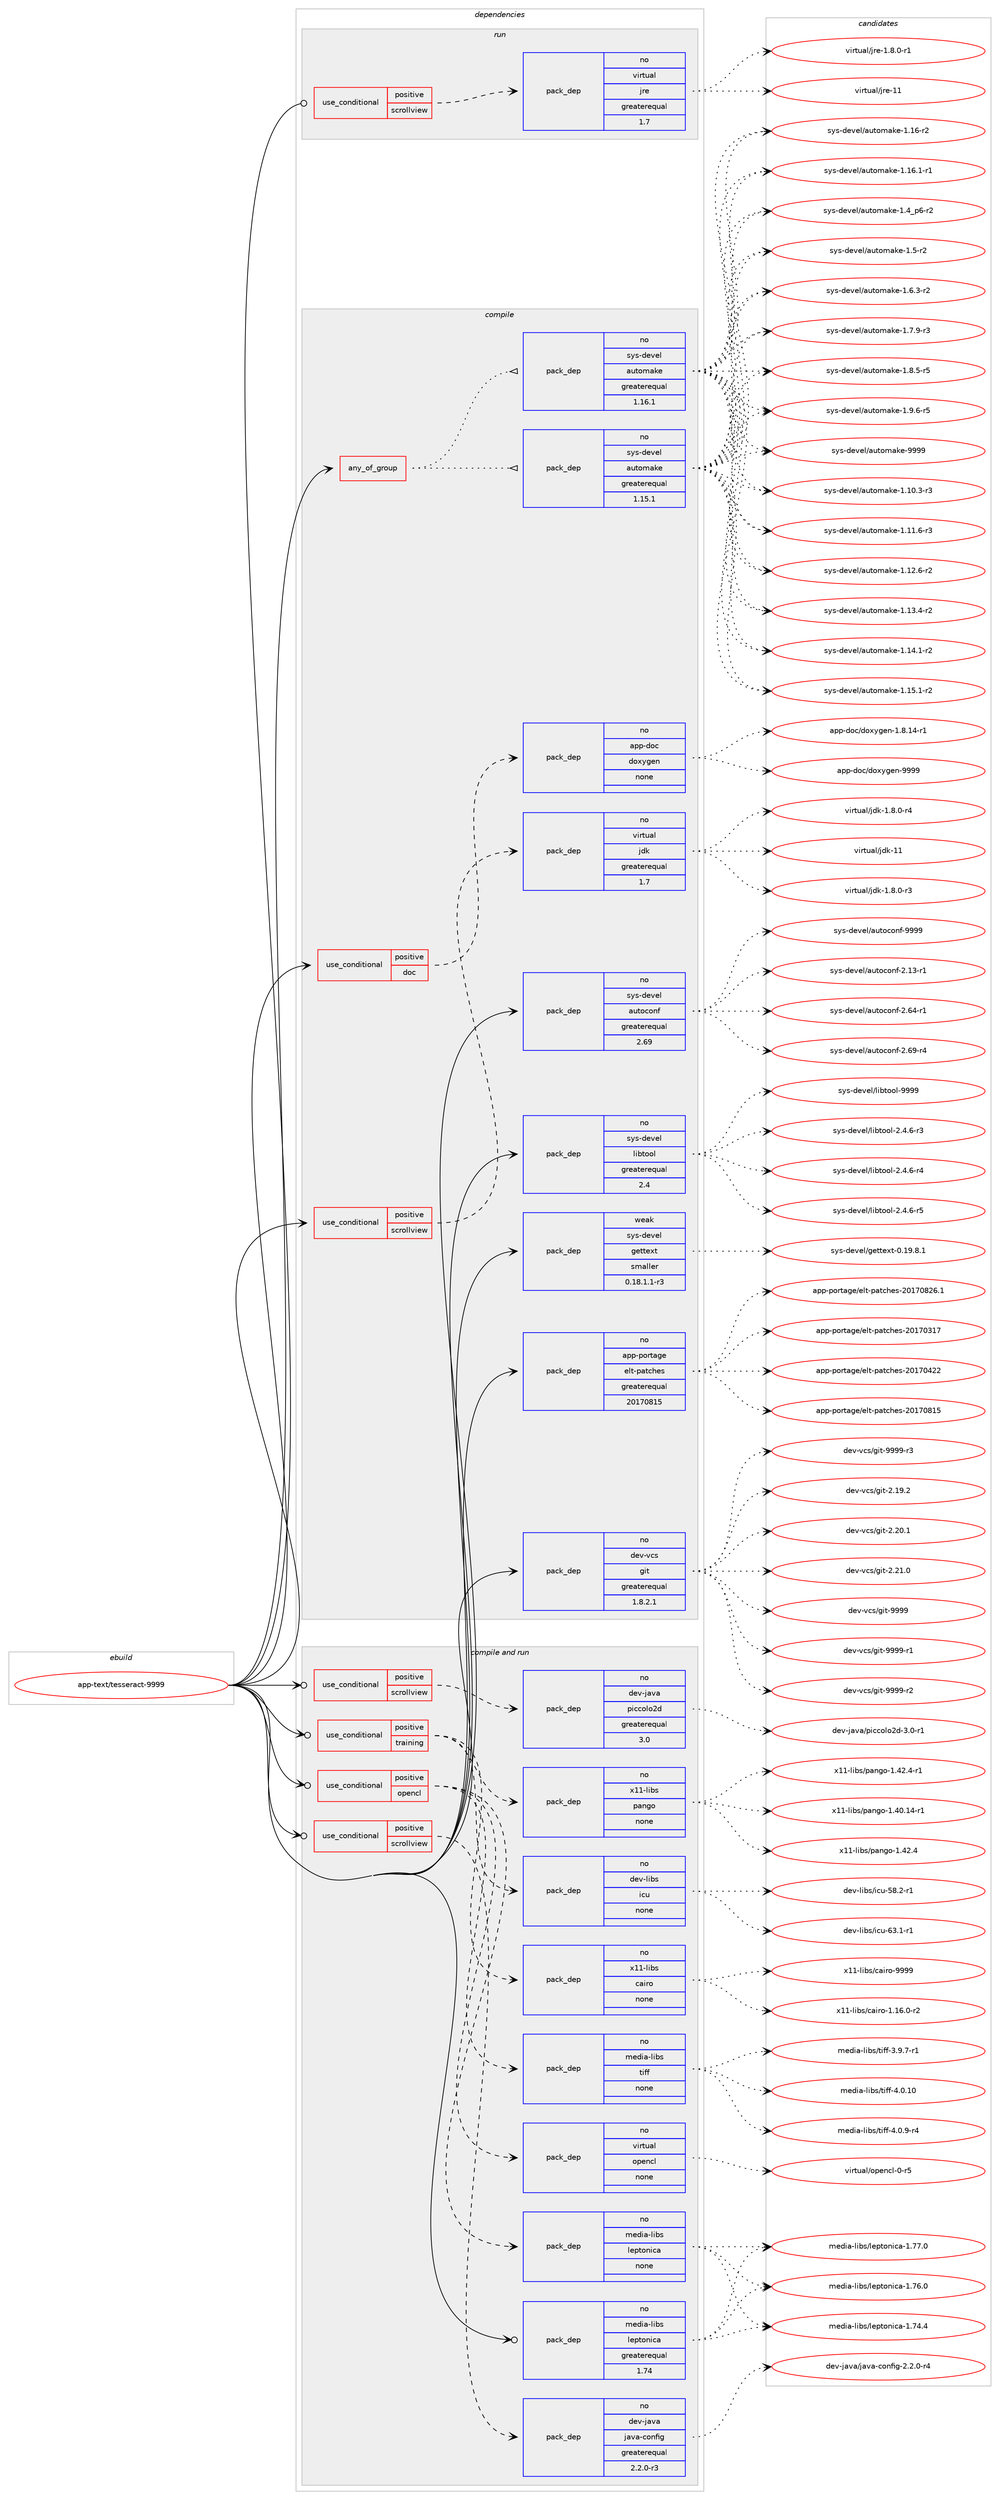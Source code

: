 digraph prolog {

# *************
# Graph options
# *************

newrank=true;
concentrate=true;
compound=true;
graph [rankdir=LR,fontname=Helvetica,fontsize=10,ranksep=1.5];#, ranksep=2.5, nodesep=0.2];
edge  [arrowhead=vee];
node  [fontname=Helvetica,fontsize=10];

# **********
# The ebuild
# **********

subgraph cluster_leftcol {
color=gray;
rank=same;
label=<<i>ebuild</i>>;
id [label="app-text/tesseract-9999", color=red, width=4, href="../app-text/tesseract-9999.svg"];
}

# ****************
# The dependencies
# ****************

subgraph cluster_midcol {
color=gray;
label=<<i>dependencies</i>>;
subgraph cluster_compile {
fillcolor="#eeeeee";
style=filled;
label=<<i>compile</i>>;
subgraph any20011 {
dependency1312738 [label=<<TABLE BORDER="0" CELLBORDER="1" CELLSPACING="0" CELLPADDING="4"><TR><TD CELLPADDING="10">any_of_group</TD></TR></TABLE>>, shape=none, color=red];subgraph pack936061 {
dependency1312739 [label=<<TABLE BORDER="0" CELLBORDER="1" CELLSPACING="0" CELLPADDING="4" WIDTH="220"><TR><TD ROWSPAN="6" CELLPADDING="30">pack_dep</TD></TR><TR><TD WIDTH="110">no</TD></TR><TR><TD>sys-devel</TD></TR><TR><TD>automake</TD></TR><TR><TD>greaterequal</TD></TR><TR><TD>1.16.1</TD></TR></TABLE>>, shape=none, color=blue];
}
dependency1312738:e -> dependency1312739:w [weight=20,style="dotted",arrowhead="oinv"];
subgraph pack936062 {
dependency1312740 [label=<<TABLE BORDER="0" CELLBORDER="1" CELLSPACING="0" CELLPADDING="4" WIDTH="220"><TR><TD ROWSPAN="6" CELLPADDING="30">pack_dep</TD></TR><TR><TD WIDTH="110">no</TD></TR><TR><TD>sys-devel</TD></TR><TR><TD>automake</TD></TR><TR><TD>greaterequal</TD></TR><TR><TD>1.15.1</TD></TR></TABLE>>, shape=none, color=blue];
}
dependency1312738:e -> dependency1312740:w [weight=20,style="dotted",arrowhead="oinv"];
}
id:e -> dependency1312738:w [weight=20,style="solid",arrowhead="vee"];
subgraph cond356117 {
dependency1312741 [label=<<TABLE BORDER="0" CELLBORDER="1" CELLSPACING="0" CELLPADDING="4"><TR><TD ROWSPAN="3" CELLPADDING="10">use_conditional</TD></TR><TR><TD>positive</TD></TR><TR><TD>doc</TD></TR></TABLE>>, shape=none, color=red];
subgraph pack936063 {
dependency1312742 [label=<<TABLE BORDER="0" CELLBORDER="1" CELLSPACING="0" CELLPADDING="4" WIDTH="220"><TR><TD ROWSPAN="6" CELLPADDING="30">pack_dep</TD></TR><TR><TD WIDTH="110">no</TD></TR><TR><TD>app-doc</TD></TR><TR><TD>doxygen</TD></TR><TR><TD>none</TD></TR><TR><TD></TD></TR></TABLE>>, shape=none, color=blue];
}
dependency1312741:e -> dependency1312742:w [weight=20,style="dashed",arrowhead="vee"];
}
id:e -> dependency1312741:w [weight=20,style="solid",arrowhead="vee"];
subgraph cond356118 {
dependency1312743 [label=<<TABLE BORDER="0" CELLBORDER="1" CELLSPACING="0" CELLPADDING="4"><TR><TD ROWSPAN="3" CELLPADDING="10">use_conditional</TD></TR><TR><TD>positive</TD></TR><TR><TD>scrollview</TD></TR></TABLE>>, shape=none, color=red];
subgraph pack936064 {
dependency1312744 [label=<<TABLE BORDER="0" CELLBORDER="1" CELLSPACING="0" CELLPADDING="4" WIDTH="220"><TR><TD ROWSPAN="6" CELLPADDING="30">pack_dep</TD></TR><TR><TD WIDTH="110">no</TD></TR><TR><TD>virtual</TD></TR><TR><TD>jdk</TD></TR><TR><TD>greaterequal</TD></TR><TR><TD>1.7</TD></TR></TABLE>>, shape=none, color=blue];
}
dependency1312743:e -> dependency1312744:w [weight=20,style="dashed",arrowhead="vee"];
}
id:e -> dependency1312743:w [weight=20,style="solid",arrowhead="vee"];
subgraph pack936065 {
dependency1312745 [label=<<TABLE BORDER="0" CELLBORDER="1" CELLSPACING="0" CELLPADDING="4" WIDTH="220"><TR><TD ROWSPAN="6" CELLPADDING="30">pack_dep</TD></TR><TR><TD WIDTH="110">no</TD></TR><TR><TD>app-portage</TD></TR><TR><TD>elt-patches</TD></TR><TR><TD>greaterequal</TD></TR><TR><TD>20170815</TD></TR></TABLE>>, shape=none, color=blue];
}
id:e -> dependency1312745:w [weight=20,style="solid",arrowhead="vee"];
subgraph pack936066 {
dependency1312746 [label=<<TABLE BORDER="0" CELLBORDER="1" CELLSPACING="0" CELLPADDING="4" WIDTH="220"><TR><TD ROWSPAN="6" CELLPADDING="30">pack_dep</TD></TR><TR><TD WIDTH="110">no</TD></TR><TR><TD>dev-vcs</TD></TR><TR><TD>git</TD></TR><TR><TD>greaterequal</TD></TR><TR><TD>1.8.2.1</TD></TR></TABLE>>, shape=none, color=blue];
}
id:e -> dependency1312746:w [weight=20,style="solid",arrowhead="vee"];
subgraph pack936067 {
dependency1312747 [label=<<TABLE BORDER="0" CELLBORDER="1" CELLSPACING="0" CELLPADDING="4" WIDTH="220"><TR><TD ROWSPAN="6" CELLPADDING="30">pack_dep</TD></TR><TR><TD WIDTH="110">no</TD></TR><TR><TD>sys-devel</TD></TR><TR><TD>autoconf</TD></TR><TR><TD>greaterequal</TD></TR><TR><TD>2.69</TD></TR></TABLE>>, shape=none, color=blue];
}
id:e -> dependency1312747:w [weight=20,style="solid",arrowhead="vee"];
subgraph pack936068 {
dependency1312748 [label=<<TABLE BORDER="0" CELLBORDER="1" CELLSPACING="0" CELLPADDING="4" WIDTH="220"><TR><TD ROWSPAN="6" CELLPADDING="30">pack_dep</TD></TR><TR><TD WIDTH="110">no</TD></TR><TR><TD>sys-devel</TD></TR><TR><TD>libtool</TD></TR><TR><TD>greaterequal</TD></TR><TR><TD>2.4</TD></TR></TABLE>>, shape=none, color=blue];
}
id:e -> dependency1312748:w [weight=20,style="solid",arrowhead="vee"];
subgraph pack936069 {
dependency1312749 [label=<<TABLE BORDER="0" CELLBORDER="1" CELLSPACING="0" CELLPADDING="4" WIDTH="220"><TR><TD ROWSPAN="6" CELLPADDING="30">pack_dep</TD></TR><TR><TD WIDTH="110">weak</TD></TR><TR><TD>sys-devel</TD></TR><TR><TD>gettext</TD></TR><TR><TD>smaller</TD></TR><TR><TD>0.18.1.1-r3</TD></TR></TABLE>>, shape=none, color=blue];
}
id:e -> dependency1312749:w [weight=20,style="solid",arrowhead="vee"];
}
subgraph cluster_compileandrun {
fillcolor="#eeeeee";
style=filled;
label=<<i>compile and run</i>>;
subgraph cond356119 {
dependency1312750 [label=<<TABLE BORDER="0" CELLBORDER="1" CELLSPACING="0" CELLPADDING="4"><TR><TD ROWSPAN="3" CELLPADDING="10">use_conditional</TD></TR><TR><TD>positive</TD></TR><TR><TD>opencl</TD></TR></TABLE>>, shape=none, color=red];
subgraph pack936070 {
dependency1312751 [label=<<TABLE BORDER="0" CELLBORDER="1" CELLSPACING="0" CELLPADDING="4" WIDTH="220"><TR><TD ROWSPAN="6" CELLPADDING="30">pack_dep</TD></TR><TR><TD WIDTH="110">no</TD></TR><TR><TD>virtual</TD></TR><TR><TD>opencl</TD></TR><TR><TD>none</TD></TR><TR><TD></TD></TR></TABLE>>, shape=none, color=blue];
}
dependency1312750:e -> dependency1312751:w [weight=20,style="dashed",arrowhead="vee"];
subgraph pack936071 {
dependency1312752 [label=<<TABLE BORDER="0" CELLBORDER="1" CELLSPACING="0" CELLPADDING="4" WIDTH="220"><TR><TD ROWSPAN="6" CELLPADDING="30">pack_dep</TD></TR><TR><TD WIDTH="110">no</TD></TR><TR><TD>media-libs</TD></TR><TR><TD>tiff</TD></TR><TR><TD>none</TD></TR><TR><TD></TD></TR></TABLE>>, shape=none, color=blue];
}
dependency1312750:e -> dependency1312752:w [weight=20,style="dashed",arrowhead="vee"];
subgraph pack936072 {
dependency1312753 [label=<<TABLE BORDER="0" CELLBORDER="1" CELLSPACING="0" CELLPADDING="4" WIDTH="220"><TR><TD ROWSPAN="6" CELLPADDING="30">pack_dep</TD></TR><TR><TD WIDTH="110">no</TD></TR><TR><TD>media-libs</TD></TR><TR><TD>leptonica</TD></TR><TR><TD>none</TD></TR><TR><TD></TD></TR></TABLE>>, shape=none, color=blue];
}
dependency1312750:e -> dependency1312753:w [weight=20,style="dashed",arrowhead="vee"];
}
id:e -> dependency1312750:w [weight=20,style="solid",arrowhead="odotvee"];
subgraph cond356120 {
dependency1312754 [label=<<TABLE BORDER="0" CELLBORDER="1" CELLSPACING="0" CELLPADDING="4"><TR><TD ROWSPAN="3" CELLPADDING="10">use_conditional</TD></TR><TR><TD>positive</TD></TR><TR><TD>scrollview</TD></TR></TABLE>>, shape=none, color=red];
subgraph pack936073 {
dependency1312755 [label=<<TABLE BORDER="0" CELLBORDER="1" CELLSPACING="0" CELLPADDING="4" WIDTH="220"><TR><TD ROWSPAN="6" CELLPADDING="30">pack_dep</TD></TR><TR><TD WIDTH="110">no</TD></TR><TR><TD>dev-java</TD></TR><TR><TD>java-config</TD></TR><TR><TD>greaterequal</TD></TR><TR><TD>2.2.0-r3</TD></TR></TABLE>>, shape=none, color=blue];
}
dependency1312754:e -> dependency1312755:w [weight=20,style="dashed",arrowhead="vee"];
}
id:e -> dependency1312754:w [weight=20,style="solid",arrowhead="odotvee"];
subgraph cond356121 {
dependency1312756 [label=<<TABLE BORDER="0" CELLBORDER="1" CELLSPACING="0" CELLPADDING="4"><TR><TD ROWSPAN="3" CELLPADDING="10">use_conditional</TD></TR><TR><TD>positive</TD></TR><TR><TD>scrollview</TD></TR></TABLE>>, shape=none, color=red];
subgraph pack936074 {
dependency1312757 [label=<<TABLE BORDER="0" CELLBORDER="1" CELLSPACING="0" CELLPADDING="4" WIDTH="220"><TR><TD ROWSPAN="6" CELLPADDING="30">pack_dep</TD></TR><TR><TD WIDTH="110">no</TD></TR><TR><TD>dev-java</TD></TR><TR><TD>piccolo2d</TD></TR><TR><TD>greaterequal</TD></TR><TR><TD>3.0</TD></TR></TABLE>>, shape=none, color=blue];
}
dependency1312756:e -> dependency1312757:w [weight=20,style="dashed",arrowhead="vee"];
}
id:e -> dependency1312756:w [weight=20,style="solid",arrowhead="odotvee"];
subgraph cond356122 {
dependency1312758 [label=<<TABLE BORDER="0" CELLBORDER="1" CELLSPACING="0" CELLPADDING="4"><TR><TD ROWSPAN="3" CELLPADDING="10">use_conditional</TD></TR><TR><TD>positive</TD></TR><TR><TD>training</TD></TR></TABLE>>, shape=none, color=red];
subgraph pack936075 {
dependency1312759 [label=<<TABLE BORDER="0" CELLBORDER="1" CELLSPACING="0" CELLPADDING="4" WIDTH="220"><TR><TD ROWSPAN="6" CELLPADDING="30">pack_dep</TD></TR><TR><TD WIDTH="110">no</TD></TR><TR><TD>dev-libs</TD></TR><TR><TD>icu</TD></TR><TR><TD>none</TD></TR><TR><TD></TD></TR></TABLE>>, shape=none, color=blue];
}
dependency1312758:e -> dependency1312759:w [weight=20,style="dashed",arrowhead="vee"];
subgraph pack936076 {
dependency1312760 [label=<<TABLE BORDER="0" CELLBORDER="1" CELLSPACING="0" CELLPADDING="4" WIDTH="220"><TR><TD ROWSPAN="6" CELLPADDING="30">pack_dep</TD></TR><TR><TD WIDTH="110">no</TD></TR><TR><TD>x11-libs</TD></TR><TR><TD>pango</TD></TR><TR><TD>none</TD></TR><TR><TD></TD></TR></TABLE>>, shape=none, color=blue];
}
dependency1312758:e -> dependency1312760:w [weight=20,style="dashed",arrowhead="vee"];
subgraph pack936077 {
dependency1312761 [label=<<TABLE BORDER="0" CELLBORDER="1" CELLSPACING="0" CELLPADDING="4" WIDTH="220"><TR><TD ROWSPAN="6" CELLPADDING="30">pack_dep</TD></TR><TR><TD WIDTH="110">no</TD></TR><TR><TD>x11-libs</TD></TR><TR><TD>cairo</TD></TR><TR><TD>none</TD></TR><TR><TD></TD></TR></TABLE>>, shape=none, color=blue];
}
dependency1312758:e -> dependency1312761:w [weight=20,style="dashed",arrowhead="vee"];
}
id:e -> dependency1312758:w [weight=20,style="solid",arrowhead="odotvee"];
subgraph pack936078 {
dependency1312762 [label=<<TABLE BORDER="0" CELLBORDER="1" CELLSPACING="0" CELLPADDING="4" WIDTH="220"><TR><TD ROWSPAN="6" CELLPADDING="30">pack_dep</TD></TR><TR><TD WIDTH="110">no</TD></TR><TR><TD>media-libs</TD></TR><TR><TD>leptonica</TD></TR><TR><TD>greaterequal</TD></TR><TR><TD>1.74</TD></TR></TABLE>>, shape=none, color=blue];
}
id:e -> dependency1312762:w [weight=20,style="solid",arrowhead="odotvee"];
}
subgraph cluster_run {
fillcolor="#eeeeee";
style=filled;
label=<<i>run</i>>;
subgraph cond356123 {
dependency1312763 [label=<<TABLE BORDER="0" CELLBORDER="1" CELLSPACING="0" CELLPADDING="4"><TR><TD ROWSPAN="3" CELLPADDING="10">use_conditional</TD></TR><TR><TD>positive</TD></TR><TR><TD>scrollview</TD></TR></TABLE>>, shape=none, color=red];
subgraph pack936079 {
dependency1312764 [label=<<TABLE BORDER="0" CELLBORDER="1" CELLSPACING="0" CELLPADDING="4" WIDTH="220"><TR><TD ROWSPAN="6" CELLPADDING="30">pack_dep</TD></TR><TR><TD WIDTH="110">no</TD></TR><TR><TD>virtual</TD></TR><TR><TD>jre</TD></TR><TR><TD>greaterequal</TD></TR><TR><TD>1.7</TD></TR></TABLE>>, shape=none, color=blue];
}
dependency1312763:e -> dependency1312764:w [weight=20,style="dashed",arrowhead="vee"];
}
id:e -> dependency1312763:w [weight=20,style="solid",arrowhead="odot"];
}
}

# **************
# The candidates
# **************

subgraph cluster_choices {
rank=same;
color=gray;
label=<<i>candidates</i>>;

subgraph choice936061 {
color=black;
nodesep=1;
choice11512111545100101118101108479711711611110997107101454946494846514511451 [label="sys-devel/automake-1.10.3-r3", color=red, width=4,href="../sys-devel/automake-1.10.3-r3.svg"];
choice11512111545100101118101108479711711611110997107101454946494946544511451 [label="sys-devel/automake-1.11.6-r3", color=red, width=4,href="../sys-devel/automake-1.11.6-r3.svg"];
choice11512111545100101118101108479711711611110997107101454946495046544511450 [label="sys-devel/automake-1.12.6-r2", color=red, width=4,href="../sys-devel/automake-1.12.6-r2.svg"];
choice11512111545100101118101108479711711611110997107101454946495146524511450 [label="sys-devel/automake-1.13.4-r2", color=red, width=4,href="../sys-devel/automake-1.13.4-r2.svg"];
choice11512111545100101118101108479711711611110997107101454946495246494511450 [label="sys-devel/automake-1.14.1-r2", color=red, width=4,href="../sys-devel/automake-1.14.1-r2.svg"];
choice11512111545100101118101108479711711611110997107101454946495346494511450 [label="sys-devel/automake-1.15.1-r2", color=red, width=4,href="../sys-devel/automake-1.15.1-r2.svg"];
choice1151211154510010111810110847971171161111099710710145494649544511450 [label="sys-devel/automake-1.16-r2", color=red, width=4,href="../sys-devel/automake-1.16-r2.svg"];
choice11512111545100101118101108479711711611110997107101454946495446494511449 [label="sys-devel/automake-1.16.1-r1", color=red, width=4,href="../sys-devel/automake-1.16.1-r1.svg"];
choice115121115451001011181011084797117116111109971071014549465295112544511450 [label="sys-devel/automake-1.4_p6-r2", color=red, width=4,href="../sys-devel/automake-1.4_p6-r2.svg"];
choice11512111545100101118101108479711711611110997107101454946534511450 [label="sys-devel/automake-1.5-r2", color=red, width=4,href="../sys-devel/automake-1.5-r2.svg"];
choice115121115451001011181011084797117116111109971071014549465446514511450 [label="sys-devel/automake-1.6.3-r2", color=red, width=4,href="../sys-devel/automake-1.6.3-r2.svg"];
choice115121115451001011181011084797117116111109971071014549465546574511451 [label="sys-devel/automake-1.7.9-r3", color=red, width=4,href="../sys-devel/automake-1.7.9-r3.svg"];
choice115121115451001011181011084797117116111109971071014549465646534511453 [label="sys-devel/automake-1.8.5-r5", color=red, width=4,href="../sys-devel/automake-1.8.5-r5.svg"];
choice115121115451001011181011084797117116111109971071014549465746544511453 [label="sys-devel/automake-1.9.6-r5", color=red, width=4,href="../sys-devel/automake-1.9.6-r5.svg"];
choice115121115451001011181011084797117116111109971071014557575757 [label="sys-devel/automake-9999", color=red, width=4,href="../sys-devel/automake-9999.svg"];
dependency1312739:e -> choice11512111545100101118101108479711711611110997107101454946494846514511451:w [style=dotted,weight="100"];
dependency1312739:e -> choice11512111545100101118101108479711711611110997107101454946494946544511451:w [style=dotted,weight="100"];
dependency1312739:e -> choice11512111545100101118101108479711711611110997107101454946495046544511450:w [style=dotted,weight="100"];
dependency1312739:e -> choice11512111545100101118101108479711711611110997107101454946495146524511450:w [style=dotted,weight="100"];
dependency1312739:e -> choice11512111545100101118101108479711711611110997107101454946495246494511450:w [style=dotted,weight="100"];
dependency1312739:e -> choice11512111545100101118101108479711711611110997107101454946495346494511450:w [style=dotted,weight="100"];
dependency1312739:e -> choice1151211154510010111810110847971171161111099710710145494649544511450:w [style=dotted,weight="100"];
dependency1312739:e -> choice11512111545100101118101108479711711611110997107101454946495446494511449:w [style=dotted,weight="100"];
dependency1312739:e -> choice115121115451001011181011084797117116111109971071014549465295112544511450:w [style=dotted,weight="100"];
dependency1312739:e -> choice11512111545100101118101108479711711611110997107101454946534511450:w [style=dotted,weight="100"];
dependency1312739:e -> choice115121115451001011181011084797117116111109971071014549465446514511450:w [style=dotted,weight="100"];
dependency1312739:e -> choice115121115451001011181011084797117116111109971071014549465546574511451:w [style=dotted,weight="100"];
dependency1312739:e -> choice115121115451001011181011084797117116111109971071014549465646534511453:w [style=dotted,weight="100"];
dependency1312739:e -> choice115121115451001011181011084797117116111109971071014549465746544511453:w [style=dotted,weight="100"];
dependency1312739:e -> choice115121115451001011181011084797117116111109971071014557575757:w [style=dotted,weight="100"];
}
subgraph choice936062 {
color=black;
nodesep=1;
choice11512111545100101118101108479711711611110997107101454946494846514511451 [label="sys-devel/automake-1.10.3-r3", color=red, width=4,href="../sys-devel/automake-1.10.3-r3.svg"];
choice11512111545100101118101108479711711611110997107101454946494946544511451 [label="sys-devel/automake-1.11.6-r3", color=red, width=4,href="../sys-devel/automake-1.11.6-r3.svg"];
choice11512111545100101118101108479711711611110997107101454946495046544511450 [label="sys-devel/automake-1.12.6-r2", color=red, width=4,href="../sys-devel/automake-1.12.6-r2.svg"];
choice11512111545100101118101108479711711611110997107101454946495146524511450 [label="sys-devel/automake-1.13.4-r2", color=red, width=4,href="../sys-devel/automake-1.13.4-r2.svg"];
choice11512111545100101118101108479711711611110997107101454946495246494511450 [label="sys-devel/automake-1.14.1-r2", color=red, width=4,href="../sys-devel/automake-1.14.1-r2.svg"];
choice11512111545100101118101108479711711611110997107101454946495346494511450 [label="sys-devel/automake-1.15.1-r2", color=red, width=4,href="../sys-devel/automake-1.15.1-r2.svg"];
choice1151211154510010111810110847971171161111099710710145494649544511450 [label="sys-devel/automake-1.16-r2", color=red, width=4,href="../sys-devel/automake-1.16-r2.svg"];
choice11512111545100101118101108479711711611110997107101454946495446494511449 [label="sys-devel/automake-1.16.1-r1", color=red, width=4,href="../sys-devel/automake-1.16.1-r1.svg"];
choice115121115451001011181011084797117116111109971071014549465295112544511450 [label="sys-devel/automake-1.4_p6-r2", color=red, width=4,href="../sys-devel/automake-1.4_p6-r2.svg"];
choice11512111545100101118101108479711711611110997107101454946534511450 [label="sys-devel/automake-1.5-r2", color=red, width=4,href="../sys-devel/automake-1.5-r2.svg"];
choice115121115451001011181011084797117116111109971071014549465446514511450 [label="sys-devel/automake-1.6.3-r2", color=red, width=4,href="../sys-devel/automake-1.6.3-r2.svg"];
choice115121115451001011181011084797117116111109971071014549465546574511451 [label="sys-devel/automake-1.7.9-r3", color=red, width=4,href="../sys-devel/automake-1.7.9-r3.svg"];
choice115121115451001011181011084797117116111109971071014549465646534511453 [label="sys-devel/automake-1.8.5-r5", color=red, width=4,href="../sys-devel/automake-1.8.5-r5.svg"];
choice115121115451001011181011084797117116111109971071014549465746544511453 [label="sys-devel/automake-1.9.6-r5", color=red, width=4,href="../sys-devel/automake-1.9.6-r5.svg"];
choice115121115451001011181011084797117116111109971071014557575757 [label="sys-devel/automake-9999", color=red, width=4,href="../sys-devel/automake-9999.svg"];
dependency1312740:e -> choice11512111545100101118101108479711711611110997107101454946494846514511451:w [style=dotted,weight="100"];
dependency1312740:e -> choice11512111545100101118101108479711711611110997107101454946494946544511451:w [style=dotted,weight="100"];
dependency1312740:e -> choice11512111545100101118101108479711711611110997107101454946495046544511450:w [style=dotted,weight="100"];
dependency1312740:e -> choice11512111545100101118101108479711711611110997107101454946495146524511450:w [style=dotted,weight="100"];
dependency1312740:e -> choice11512111545100101118101108479711711611110997107101454946495246494511450:w [style=dotted,weight="100"];
dependency1312740:e -> choice11512111545100101118101108479711711611110997107101454946495346494511450:w [style=dotted,weight="100"];
dependency1312740:e -> choice1151211154510010111810110847971171161111099710710145494649544511450:w [style=dotted,weight="100"];
dependency1312740:e -> choice11512111545100101118101108479711711611110997107101454946495446494511449:w [style=dotted,weight="100"];
dependency1312740:e -> choice115121115451001011181011084797117116111109971071014549465295112544511450:w [style=dotted,weight="100"];
dependency1312740:e -> choice11512111545100101118101108479711711611110997107101454946534511450:w [style=dotted,weight="100"];
dependency1312740:e -> choice115121115451001011181011084797117116111109971071014549465446514511450:w [style=dotted,weight="100"];
dependency1312740:e -> choice115121115451001011181011084797117116111109971071014549465546574511451:w [style=dotted,weight="100"];
dependency1312740:e -> choice115121115451001011181011084797117116111109971071014549465646534511453:w [style=dotted,weight="100"];
dependency1312740:e -> choice115121115451001011181011084797117116111109971071014549465746544511453:w [style=dotted,weight="100"];
dependency1312740:e -> choice115121115451001011181011084797117116111109971071014557575757:w [style=dotted,weight="100"];
}
subgraph choice936063 {
color=black;
nodesep=1;
choice97112112451001119947100111120121103101110454946564649524511449 [label="app-doc/doxygen-1.8.14-r1", color=red, width=4,href="../app-doc/doxygen-1.8.14-r1.svg"];
choice971121124510011199471001111201211031011104557575757 [label="app-doc/doxygen-9999", color=red, width=4,href="../app-doc/doxygen-9999.svg"];
dependency1312742:e -> choice97112112451001119947100111120121103101110454946564649524511449:w [style=dotted,weight="100"];
dependency1312742:e -> choice971121124510011199471001111201211031011104557575757:w [style=dotted,weight="100"];
}
subgraph choice936064 {
color=black;
nodesep=1;
choice11810511411611797108471061001074549465646484511451 [label="virtual/jdk-1.8.0-r3", color=red, width=4,href="../virtual/jdk-1.8.0-r3.svg"];
choice11810511411611797108471061001074549465646484511452 [label="virtual/jdk-1.8.0-r4", color=red, width=4,href="../virtual/jdk-1.8.0-r4.svg"];
choice1181051141161179710847106100107454949 [label="virtual/jdk-11", color=red, width=4,href="../virtual/jdk-11.svg"];
dependency1312744:e -> choice11810511411611797108471061001074549465646484511451:w [style=dotted,weight="100"];
dependency1312744:e -> choice11810511411611797108471061001074549465646484511452:w [style=dotted,weight="100"];
dependency1312744:e -> choice1181051141161179710847106100107454949:w [style=dotted,weight="100"];
}
subgraph choice936065 {
color=black;
nodesep=1;
choice97112112451121111141169710310147101108116451129711699104101115455048495548514955 [label="app-portage/elt-patches-20170317", color=red, width=4,href="../app-portage/elt-patches-20170317.svg"];
choice97112112451121111141169710310147101108116451129711699104101115455048495548525050 [label="app-portage/elt-patches-20170422", color=red, width=4,href="../app-portage/elt-patches-20170422.svg"];
choice97112112451121111141169710310147101108116451129711699104101115455048495548564953 [label="app-portage/elt-patches-20170815", color=red, width=4,href="../app-portage/elt-patches-20170815.svg"];
choice971121124511211111411697103101471011081164511297116991041011154550484955485650544649 [label="app-portage/elt-patches-20170826.1", color=red, width=4,href="../app-portage/elt-patches-20170826.1.svg"];
dependency1312745:e -> choice97112112451121111141169710310147101108116451129711699104101115455048495548514955:w [style=dotted,weight="100"];
dependency1312745:e -> choice97112112451121111141169710310147101108116451129711699104101115455048495548525050:w [style=dotted,weight="100"];
dependency1312745:e -> choice97112112451121111141169710310147101108116451129711699104101115455048495548564953:w [style=dotted,weight="100"];
dependency1312745:e -> choice971121124511211111411697103101471011081164511297116991041011154550484955485650544649:w [style=dotted,weight="100"];
}
subgraph choice936066 {
color=black;
nodesep=1;
choice10010111845118991154710310511645504649574650 [label="dev-vcs/git-2.19.2", color=red, width=4,href="../dev-vcs/git-2.19.2.svg"];
choice10010111845118991154710310511645504650484649 [label="dev-vcs/git-2.20.1", color=red, width=4,href="../dev-vcs/git-2.20.1.svg"];
choice10010111845118991154710310511645504650494648 [label="dev-vcs/git-2.21.0", color=red, width=4,href="../dev-vcs/git-2.21.0.svg"];
choice1001011184511899115471031051164557575757 [label="dev-vcs/git-9999", color=red, width=4,href="../dev-vcs/git-9999.svg"];
choice10010111845118991154710310511645575757574511449 [label="dev-vcs/git-9999-r1", color=red, width=4,href="../dev-vcs/git-9999-r1.svg"];
choice10010111845118991154710310511645575757574511450 [label="dev-vcs/git-9999-r2", color=red, width=4,href="../dev-vcs/git-9999-r2.svg"];
choice10010111845118991154710310511645575757574511451 [label="dev-vcs/git-9999-r3", color=red, width=4,href="../dev-vcs/git-9999-r3.svg"];
dependency1312746:e -> choice10010111845118991154710310511645504649574650:w [style=dotted,weight="100"];
dependency1312746:e -> choice10010111845118991154710310511645504650484649:w [style=dotted,weight="100"];
dependency1312746:e -> choice10010111845118991154710310511645504650494648:w [style=dotted,weight="100"];
dependency1312746:e -> choice1001011184511899115471031051164557575757:w [style=dotted,weight="100"];
dependency1312746:e -> choice10010111845118991154710310511645575757574511449:w [style=dotted,weight="100"];
dependency1312746:e -> choice10010111845118991154710310511645575757574511450:w [style=dotted,weight="100"];
dependency1312746:e -> choice10010111845118991154710310511645575757574511451:w [style=dotted,weight="100"];
}
subgraph choice936067 {
color=black;
nodesep=1;
choice1151211154510010111810110847971171161119911111010245504649514511449 [label="sys-devel/autoconf-2.13-r1", color=red, width=4,href="../sys-devel/autoconf-2.13-r1.svg"];
choice1151211154510010111810110847971171161119911111010245504654524511449 [label="sys-devel/autoconf-2.64-r1", color=red, width=4,href="../sys-devel/autoconf-2.64-r1.svg"];
choice1151211154510010111810110847971171161119911111010245504654574511452 [label="sys-devel/autoconf-2.69-r4", color=red, width=4,href="../sys-devel/autoconf-2.69-r4.svg"];
choice115121115451001011181011084797117116111991111101024557575757 [label="sys-devel/autoconf-9999", color=red, width=4,href="../sys-devel/autoconf-9999.svg"];
dependency1312747:e -> choice1151211154510010111810110847971171161119911111010245504649514511449:w [style=dotted,weight="100"];
dependency1312747:e -> choice1151211154510010111810110847971171161119911111010245504654524511449:w [style=dotted,weight="100"];
dependency1312747:e -> choice1151211154510010111810110847971171161119911111010245504654574511452:w [style=dotted,weight="100"];
dependency1312747:e -> choice115121115451001011181011084797117116111991111101024557575757:w [style=dotted,weight="100"];
}
subgraph choice936068 {
color=black;
nodesep=1;
choice1151211154510010111810110847108105981161111111084550465246544511451 [label="sys-devel/libtool-2.4.6-r3", color=red, width=4,href="../sys-devel/libtool-2.4.6-r3.svg"];
choice1151211154510010111810110847108105981161111111084550465246544511452 [label="sys-devel/libtool-2.4.6-r4", color=red, width=4,href="../sys-devel/libtool-2.4.6-r4.svg"];
choice1151211154510010111810110847108105981161111111084550465246544511453 [label="sys-devel/libtool-2.4.6-r5", color=red, width=4,href="../sys-devel/libtool-2.4.6-r5.svg"];
choice1151211154510010111810110847108105981161111111084557575757 [label="sys-devel/libtool-9999", color=red, width=4,href="../sys-devel/libtool-9999.svg"];
dependency1312748:e -> choice1151211154510010111810110847108105981161111111084550465246544511451:w [style=dotted,weight="100"];
dependency1312748:e -> choice1151211154510010111810110847108105981161111111084550465246544511452:w [style=dotted,weight="100"];
dependency1312748:e -> choice1151211154510010111810110847108105981161111111084550465246544511453:w [style=dotted,weight="100"];
dependency1312748:e -> choice1151211154510010111810110847108105981161111111084557575757:w [style=dotted,weight="100"];
}
subgraph choice936069 {
color=black;
nodesep=1;
choice1151211154510010111810110847103101116116101120116454846495746564649 [label="sys-devel/gettext-0.19.8.1", color=red, width=4,href="../sys-devel/gettext-0.19.8.1.svg"];
dependency1312749:e -> choice1151211154510010111810110847103101116116101120116454846495746564649:w [style=dotted,weight="100"];
}
subgraph choice936070 {
color=black;
nodesep=1;
choice11810511411611797108471111121011109910845484511453 [label="virtual/opencl-0-r5", color=red, width=4,href="../virtual/opencl-0-r5.svg"];
dependency1312751:e -> choice11810511411611797108471111121011109910845484511453:w [style=dotted,weight="100"];
}
subgraph choice936071 {
color=black;
nodesep=1;
choice109101100105974510810598115471161051021024551465746554511449 [label="media-libs/tiff-3.9.7-r1", color=red, width=4,href="../media-libs/tiff-3.9.7-r1.svg"];
choice1091011001059745108105981154711610510210245524648464948 [label="media-libs/tiff-4.0.10", color=red, width=4,href="../media-libs/tiff-4.0.10.svg"];
choice109101100105974510810598115471161051021024552464846574511452 [label="media-libs/tiff-4.0.9-r4", color=red, width=4,href="../media-libs/tiff-4.0.9-r4.svg"];
dependency1312752:e -> choice109101100105974510810598115471161051021024551465746554511449:w [style=dotted,weight="100"];
dependency1312752:e -> choice1091011001059745108105981154711610510210245524648464948:w [style=dotted,weight="100"];
dependency1312752:e -> choice109101100105974510810598115471161051021024552464846574511452:w [style=dotted,weight="100"];
}
subgraph choice936072 {
color=black;
nodesep=1;
choice10910110010597451081059811547108101112116111110105999745494655524652 [label="media-libs/leptonica-1.74.4", color=red, width=4,href="../media-libs/leptonica-1.74.4.svg"];
choice10910110010597451081059811547108101112116111110105999745494655544648 [label="media-libs/leptonica-1.76.0", color=red, width=4,href="../media-libs/leptonica-1.76.0.svg"];
choice10910110010597451081059811547108101112116111110105999745494655554648 [label="media-libs/leptonica-1.77.0", color=red, width=4,href="../media-libs/leptonica-1.77.0.svg"];
dependency1312753:e -> choice10910110010597451081059811547108101112116111110105999745494655524652:w [style=dotted,weight="100"];
dependency1312753:e -> choice10910110010597451081059811547108101112116111110105999745494655544648:w [style=dotted,weight="100"];
dependency1312753:e -> choice10910110010597451081059811547108101112116111110105999745494655554648:w [style=dotted,weight="100"];
}
subgraph choice936073 {
color=black;
nodesep=1;
choice10010111845106971189747106971189745991111101021051034550465046484511452 [label="dev-java/java-config-2.2.0-r4", color=red, width=4,href="../dev-java/java-config-2.2.0-r4.svg"];
dependency1312755:e -> choice10010111845106971189747106971189745991111101021051034550465046484511452:w [style=dotted,weight="100"];
}
subgraph choice936074 {
color=black;
nodesep=1;
choice10010111845106971189747112105999911110811150100455146484511449 [label="dev-java/piccolo2d-3.0-r1", color=red, width=4,href="../dev-java/piccolo2d-3.0-r1.svg"];
dependency1312757:e -> choice10010111845106971189747112105999911110811150100455146484511449:w [style=dotted,weight="100"];
}
subgraph choice936075 {
color=black;
nodesep=1;
choice1001011184510810598115471059911745535646504511449 [label="dev-libs/icu-58.2-r1", color=red, width=4,href="../dev-libs/icu-58.2-r1.svg"];
choice1001011184510810598115471059911745545146494511449 [label="dev-libs/icu-63.1-r1", color=red, width=4,href="../dev-libs/icu-63.1-r1.svg"];
dependency1312759:e -> choice1001011184510810598115471059911745535646504511449:w [style=dotted,weight="100"];
dependency1312759:e -> choice1001011184510810598115471059911745545146494511449:w [style=dotted,weight="100"];
}
subgraph choice936076 {
color=black;
nodesep=1;
choice12049494510810598115471129711010311145494652484649524511449 [label="x11-libs/pango-1.40.14-r1", color=red, width=4,href="../x11-libs/pango-1.40.14-r1.svg"];
choice12049494510810598115471129711010311145494652504652 [label="x11-libs/pango-1.42.4", color=red, width=4,href="../x11-libs/pango-1.42.4.svg"];
choice120494945108105981154711297110103111454946525046524511449 [label="x11-libs/pango-1.42.4-r1", color=red, width=4,href="../x11-libs/pango-1.42.4-r1.svg"];
dependency1312760:e -> choice12049494510810598115471129711010311145494652484649524511449:w [style=dotted,weight="100"];
dependency1312760:e -> choice12049494510810598115471129711010311145494652504652:w [style=dotted,weight="100"];
dependency1312760:e -> choice120494945108105981154711297110103111454946525046524511449:w [style=dotted,weight="100"];
}
subgraph choice936077 {
color=black;
nodesep=1;
choice12049494510810598115479997105114111454946495446484511450 [label="x11-libs/cairo-1.16.0-r2", color=red, width=4,href="../x11-libs/cairo-1.16.0-r2.svg"];
choice120494945108105981154799971051141114557575757 [label="x11-libs/cairo-9999", color=red, width=4,href="../x11-libs/cairo-9999.svg"];
dependency1312761:e -> choice12049494510810598115479997105114111454946495446484511450:w [style=dotted,weight="100"];
dependency1312761:e -> choice120494945108105981154799971051141114557575757:w [style=dotted,weight="100"];
}
subgraph choice936078 {
color=black;
nodesep=1;
choice10910110010597451081059811547108101112116111110105999745494655524652 [label="media-libs/leptonica-1.74.4", color=red, width=4,href="../media-libs/leptonica-1.74.4.svg"];
choice10910110010597451081059811547108101112116111110105999745494655544648 [label="media-libs/leptonica-1.76.0", color=red, width=4,href="../media-libs/leptonica-1.76.0.svg"];
choice10910110010597451081059811547108101112116111110105999745494655554648 [label="media-libs/leptonica-1.77.0", color=red, width=4,href="../media-libs/leptonica-1.77.0.svg"];
dependency1312762:e -> choice10910110010597451081059811547108101112116111110105999745494655524652:w [style=dotted,weight="100"];
dependency1312762:e -> choice10910110010597451081059811547108101112116111110105999745494655544648:w [style=dotted,weight="100"];
dependency1312762:e -> choice10910110010597451081059811547108101112116111110105999745494655554648:w [style=dotted,weight="100"];
}
subgraph choice936079 {
color=black;
nodesep=1;
choice11810511411611797108471061141014549465646484511449 [label="virtual/jre-1.8.0-r1", color=red, width=4,href="../virtual/jre-1.8.0-r1.svg"];
choice1181051141161179710847106114101454949 [label="virtual/jre-11", color=red, width=4,href="../virtual/jre-11.svg"];
dependency1312764:e -> choice11810511411611797108471061141014549465646484511449:w [style=dotted,weight="100"];
dependency1312764:e -> choice1181051141161179710847106114101454949:w [style=dotted,weight="100"];
}
}

}

